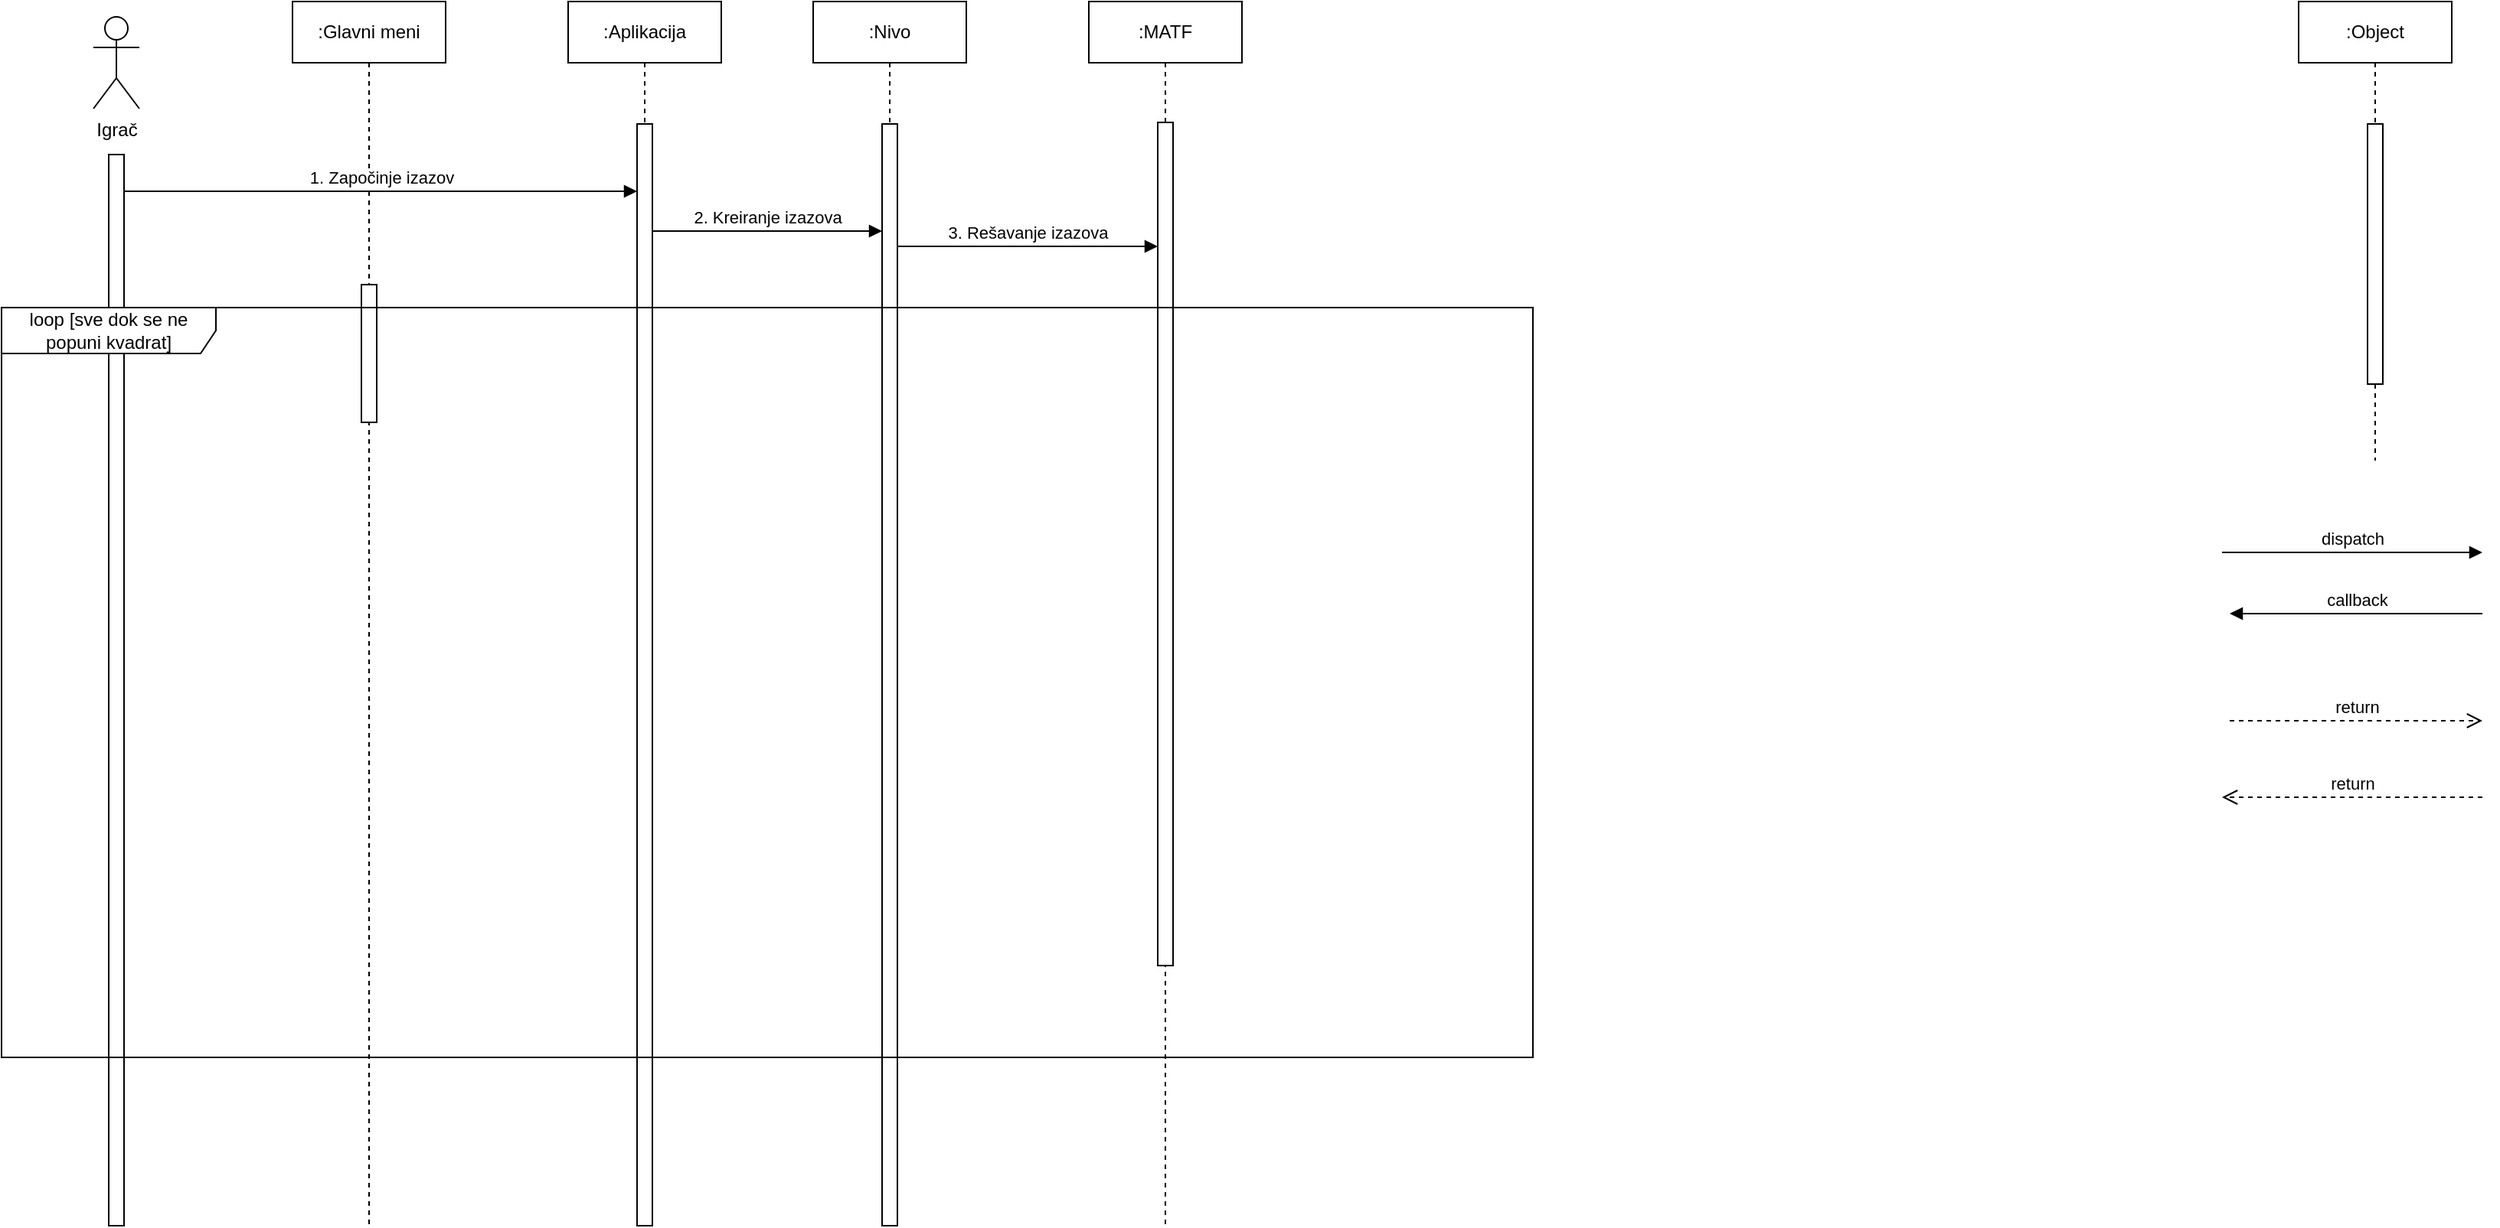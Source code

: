 <mxfile version="22.1.15" type="github">
  <diagram name="Page-1" id="2YBvvXClWsGukQMizWep">
    <mxGraphModel dx="1311" dy="724" grid="1" gridSize="10" guides="1" tooltips="1" connect="1" arrows="1" fold="1" page="1" pageScale="1" pageWidth="850" pageHeight="1100" math="0" shadow="0">
      <root>
        <mxCell id="0" />
        <mxCell id="1" parent="0" />
        <mxCell id="_te6tKPuIWhx5ogqJqk4-1" value=":Object" style="shape=umlLifeline;perimeter=lifelinePerimeter;whiteSpace=wrap;html=1;container=0;dropTarget=0;collapsible=0;recursiveResize=0;outlineConnect=0;portConstraint=eastwest;newEdgeStyle={&quot;edgeStyle&quot;:&quot;elbowEdgeStyle&quot;,&quot;elbow&quot;:&quot;vertical&quot;,&quot;curved&quot;:0,&quot;rounded&quot;:0};" vertex="1" parent="1">
          <mxGeometry x="1510" y="40" width="100" height="300" as="geometry" />
        </mxCell>
        <mxCell id="_te6tKPuIWhx5ogqJqk4-2" value="" style="html=1;points=[];perimeter=orthogonalPerimeter;outlineConnect=0;targetShapes=umlLifeline;portConstraint=eastwest;newEdgeStyle={&quot;edgeStyle&quot;:&quot;elbowEdgeStyle&quot;,&quot;elbow&quot;:&quot;vertical&quot;,&quot;curved&quot;:0,&quot;rounded&quot;:0};" vertex="1" parent="_te6tKPuIWhx5ogqJqk4-1">
          <mxGeometry x="45" y="80" width="10" height="170" as="geometry" />
        </mxCell>
        <mxCell id="_te6tKPuIWhx5ogqJqk4-3" value="dispatch" style="html=1;verticalAlign=bottom;endArrow=block;edgeStyle=elbowEdgeStyle;elbow=vertical;curved=0;rounded=0;" edge="1" parent="1">
          <mxGeometry relative="1" as="geometry">
            <mxPoint x="1460" y="400" as="sourcePoint" />
            <Array as="points">
              <mxPoint x="1545" y="400" />
            </Array>
            <mxPoint x="1630" y="400" as="targetPoint" />
          </mxGeometry>
        </mxCell>
        <mxCell id="_te6tKPuIWhx5ogqJqk4-4" value="return" style="html=1;verticalAlign=bottom;endArrow=open;dashed=1;endSize=8;edgeStyle=elbowEdgeStyle;elbow=vertical;curved=0;rounded=0;" edge="1" parent="1">
          <mxGeometry relative="1" as="geometry">
            <mxPoint x="1460" y="560" as="targetPoint" />
            <Array as="points">
              <mxPoint x="1555" y="560" />
            </Array>
            <mxPoint x="1630" y="560" as="sourcePoint" />
          </mxGeometry>
        </mxCell>
        <mxCell id="_te6tKPuIWhx5ogqJqk4-5" value="callback" style="html=1;verticalAlign=bottom;endArrow=block;edgeStyle=elbowEdgeStyle;elbow=vertical;curved=0;rounded=0;" edge="1" parent="1">
          <mxGeometry relative="1" as="geometry">
            <mxPoint x="1630" y="440" as="sourcePoint" />
            <Array as="points">
              <mxPoint x="1555" y="440" />
            </Array>
            <mxPoint x="1465" y="440" as="targetPoint" />
          </mxGeometry>
        </mxCell>
        <mxCell id="_te6tKPuIWhx5ogqJqk4-6" value="return" style="html=1;verticalAlign=bottom;endArrow=open;dashed=1;endSize=8;edgeStyle=elbowEdgeStyle;elbow=vertical;curved=0;rounded=0;" edge="1" parent="1">
          <mxGeometry relative="1" as="geometry">
            <mxPoint x="1630" y="510" as="targetPoint" />
            <Array as="points">
              <mxPoint x="1545" y="510" />
            </Array>
            <mxPoint x="1465" y="510" as="sourcePoint" />
          </mxGeometry>
        </mxCell>
        <mxCell id="_te6tKPuIWhx5ogqJqk4-7" value="Igrač" style="shape=umlActor;verticalLabelPosition=bottom;verticalAlign=top;html=1;outlineConnect=0;" vertex="1" parent="1">
          <mxGeometry x="70" y="50" width="30" height="60" as="geometry" />
        </mxCell>
        <mxCell id="_te6tKPuIWhx5ogqJqk4-8" value="" style="rounded=0;whiteSpace=wrap;html=1;direction=south;" vertex="1" parent="1">
          <mxGeometry x="80" y="140" width="10" height="700" as="geometry" />
        </mxCell>
        <mxCell id="_te6tKPuIWhx5ogqJqk4-9" value="&lt;div&gt;:Glavni meni&lt;/div&gt;" style="shape=umlLifeline;perimeter=lifelinePerimeter;whiteSpace=wrap;html=1;container=0;dropTarget=0;collapsible=0;recursiveResize=0;outlineConnect=0;portConstraint=eastwest;newEdgeStyle={&quot;edgeStyle&quot;:&quot;elbowEdgeStyle&quot;,&quot;elbow&quot;:&quot;vertical&quot;,&quot;curved&quot;:0,&quot;rounded&quot;:0};" vertex="1" parent="1">
          <mxGeometry x="200" y="40" width="100" height="800" as="geometry" />
        </mxCell>
        <mxCell id="_te6tKPuIWhx5ogqJqk4-10" value="" style="html=1;points=[];perimeter=orthogonalPerimeter;outlineConnect=0;targetShapes=umlLifeline;portConstraint=eastwest;newEdgeStyle={&quot;edgeStyle&quot;:&quot;elbowEdgeStyle&quot;,&quot;elbow&quot;:&quot;vertical&quot;,&quot;curved&quot;:0,&quot;rounded&quot;:0};" vertex="1" parent="_te6tKPuIWhx5ogqJqk4-9">
          <mxGeometry x="45" y="185" width="10" height="90" as="geometry" />
        </mxCell>
        <mxCell id="_te6tKPuIWhx5ogqJqk4-11" value=":Aplikacija" style="shape=umlLifeline;perimeter=lifelinePerimeter;whiteSpace=wrap;html=1;container=0;dropTarget=0;collapsible=0;recursiveResize=0;outlineConnect=0;portConstraint=eastwest;newEdgeStyle={&quot;edgeStyle&quot;:&quot;elbowEdgeStyle&quot;,&quot;elbow&quot;:&quot;vertical&quot;,&quot;curved&quot;:0,&quot;rounded&quot;:0};" vertex="1" parent="1">
          <mxGeometry x="380" y="40" width="100" height="800" as="geometry" />
        </mxCell>
        <mxCell id="_te6tKPuIWhx5ogqJqk4-12" value="" style="html=1;points=[];perimeter=orthogonalPerimeter;outlineConnect=0;targetShapes=umlLifeline;portConstraint=eastwest;newEdgeStyle={&quot;edgeStyle&quot;:&quot;elbowEdgeStyle&quot;,&quot;elbow&quot;:&quot;vertical&quot;,&quot;curved&quot;:0,&quot;rounded&quot;:0};" vertex="1" parent="_te6tKPuIWhx5ogqJqk4-11">
          <mxGeometry x="45" y="80" width="10" height="720" as="geometry" />
        </mxCell>
        <mxCell id="_te6tKPuIWhx5ogqJqk4-13" value=":Nivo" style="shape=umlLifeline;perimeter=lifelinePerimeter;whiteSpace=wrap;html=1;container=0;dropTarget=0;collapsible=0;recursiveResize=0;outlineConnect=0;portConstraint=eastwest;newEdgeStyle={&quot;edgeStyle&quot;:&quot;elbowEdgeStyle&quot;,&quot;elbow&quot;:&quot;vertical&quot;,&quot;curved&quot;:0,&quot;rounded&quot;:0};" vertex="1" parent="1">
          <mxGeometry x="540" y="40" width="100" height="800" as="geometry" />
        </mxCell>
        <mxCell id="_te6tKPuIWhx5ogqJqk4-14" value="" style="html=1;points=[];perimeter=orthogonalPerimeter;outlineConnect=0;targetShapes=umlLifeline;portConstraint=eastwest;newEdgeStyle={&quot;edgeStyle&quot;:&quot;elbowEdgeStyle&quot;,&quot;elbow&quot;:&quot;vertical&quot;,&quot;curved&quot;:0,&quot;rounded&quot;:0};" vertex="1" parent="_te6tKPuIWhx5ogqJqk4-13">
          <mxGeometry x="45" y="80" width="10" height="720" as="geometry" />
        </mxCell>
        <mxCell id="_te6tKPuIWhx5ogqJqk4-15" value="&lt;div&gt;:MATF&lt;/div&gt;" style="shape=umlLifeline;perimeter=lifelinePerimeter;whiteSpace=wrap;html=1;container=0;dropTarget=0;collapsible=0;recursiveResize=0;outlineConnect=0;portConstraint=eastwest;newEdgeStyle={&quot;edgeStyle&quot;:&quot;elbowEdgeStyle&quot;,&quot;elbow&quot;:&quot;vertical&quot;,&quot;curved&quot;:0,&quot;rounded&quot;:0};" vertex="1" parent="1">
          <mxGeometry x="720" y="40" width="100" height="800" as="geometry" />
        </mxCell>
        <mxCell id="_te6tKPuIWhx5ogqJqk4-16" value="" style="html=1;points=[];perimeter=orthogonalPerimeter;outlineConnect=0;targetShapes=umlLifeline;portConstraint=eastwest;newEdgeStyle={&quot;edgeStyle&quot;:&quot;elbowEdgeStyle&quot;,&quot;elbow&quot;:&quot;vertical&quot;,&quot;curved&quot;:0,&quot;rounded&quot;:0};" vertex="1" parent="_te6tKPuIWhx5ogqJqk4-15">
          <mxGeometry x="45" y="79" width="10" height="551" as="geometry" />
        </mxCell>
        <mxCell id="_te6tKPuIWhx5ogqJqk4-17" value="1. Započinje izazov" style="html=1;verticalAlign=bottom;endArrow=block;edgeStyle=elbowEdgeStyle;elbow=vertical;curved=0;rounded=0;" edge="1" parent="1">
          <mxGeometry x="-0.0" relative="1" as="geometry">
            <mxPoint x="90" y="164" as="sourcePoint" />
            <Array as="points">
              <mxPoint x="175" y="164" />
            </Array>
            <mxPoint x="425" y="164" as="targetPoint" />
            <mxPoint as="offset" />
          </mxGeometry>
        </mxCell>
        <mxCell id="_te6tKPuIWhx5ogqJqk4-18" value="2. Kreiranje izazova" style="html=1;verticalAlign=bottom;endArrow=block;edgeStyle=elbowEdgeStyle;elbow=vertical;curved=0;rounded=0;" edge="1" parent="1" source="_te6tKPuIWhx5ogqJqk4-12" target="_te6tKPuIWhx5ogqJqk4-14">
          <mxGeometry relative="1" as="geometry">
            <mxPoint x="440" y="190" as="sourcePoint" />
            <Array as="points">
              <mxPoint x="525" y="190" />
            </Array>
            <mxPoint x="570" y="190" as="targetPoint" />
          </mxGeometry>
        </mxCell>
        <mxCell id="_te6tKPuIWhx5ogqJqk4-19" value="3. Rešavanje izazova" style="html=1;verticalAlign=bottom;endArrow=block;edgeStyle=elbowEdgeStyle;elbow=vertical;curved=0;rounded=0;" edge="1" parent="1" source="_te6tKPuIWhx5ogqJqk4-14" target="_te6tKPuIWhx5ogqJqk4-16">
          <mxGeometry relative="1" as="geometry">
            <mxPoint x="600" y="200" as="sourcePoint" />
            <Array as="points">
              <mxPoint x="685" y="200" />
            </Array>
            <mxPoint x="760" y="200" as="targetPoint" />
          </mxGeometry>
        </mxCell>
        <mxCell id="_te6tKPuIWhx5ogqJqk4-20" value="&lt;div&gt;loop [sve dok se ne&lt;/div&gt;&lt;div&gt;popuni kvadrat]&lt;/div&gt;" style="shape=umlFrame;whiteSpace=wrap;html=1;pointerEvents=0;width=140;height=30;" vertex="1" parent="1">
          <mxGeometry x="10" y="240" width="1000" height="490" as="geometry" />
        </mxCell>
      </root>
    </mxGraphModel>
  </diagram>
</mxfile>
